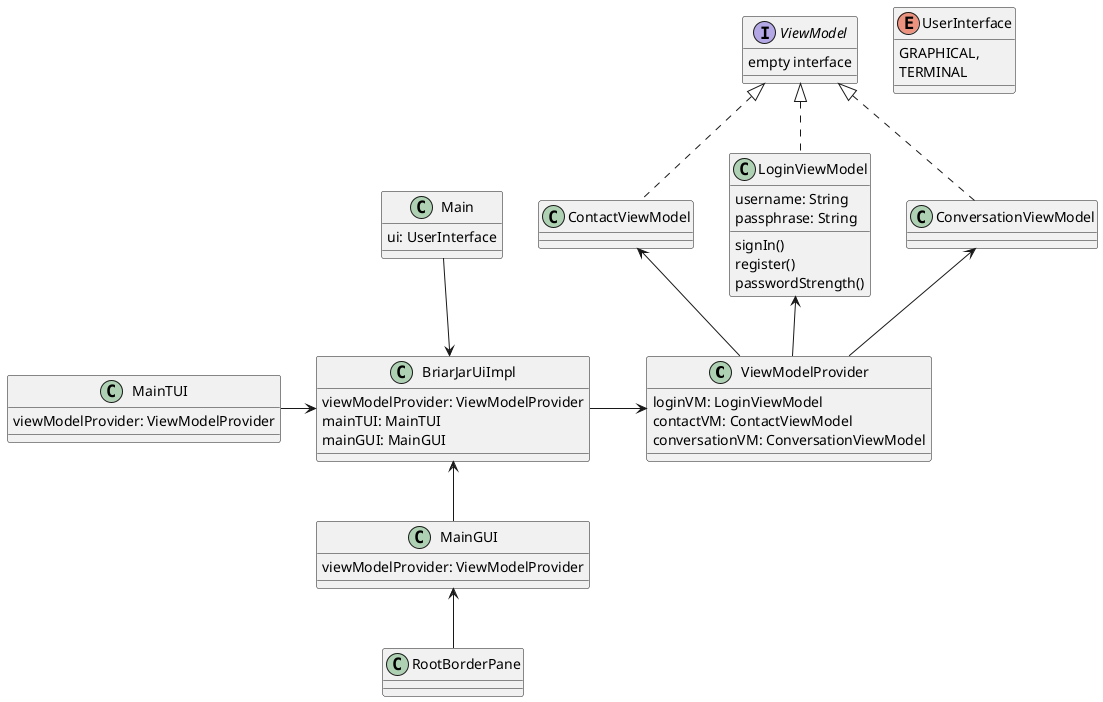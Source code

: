 @startuml

class ViewModelProvider {
    loginVM: LoginViewModel
    contactVM: ContactViewModel
    conversationVM: ConversationViewModel
}

class LoginViewModel implements ViewModel {
    username: String
    passphrase: String
    signIn()
    register()
    passwordStrength()
}

class ContactViewModel implements ViewModel {

}
class ConversationViewModel implements ViewModel {

}


interface ViewModel {
    empty interface
}

class Main {
    ui: UserInterface
}

class BriarJarUiImpl {
    viewModelProvider: ViewModelProvider
    mainTUI: MainTUI
    mainGUI: MainGUI
}

class MainTUI {
    viewModelProvider: ViewModelProvider
}

class MainGUI {
    viewModelProvider: ViewModelProvider
}

class RootBorderPane {

}

enum UserInterface {
    GRAPHICAL,
    TERMINAL
}

Main  -down-> BriarJarUiImpl
BriarJarUiImpl -right-> ViewModelProvider
MainGUI -up-> BriarJarUiImpl
RootBorderPane -up-> MainGUI
MainTUI -> BriarJarUiImpl

ViewModelProvider -up-> LoginViewModel
ViewModelProvider -up-> ContactViewModel
ViewModelProvider -up-> ConversationViewModel
@enduml